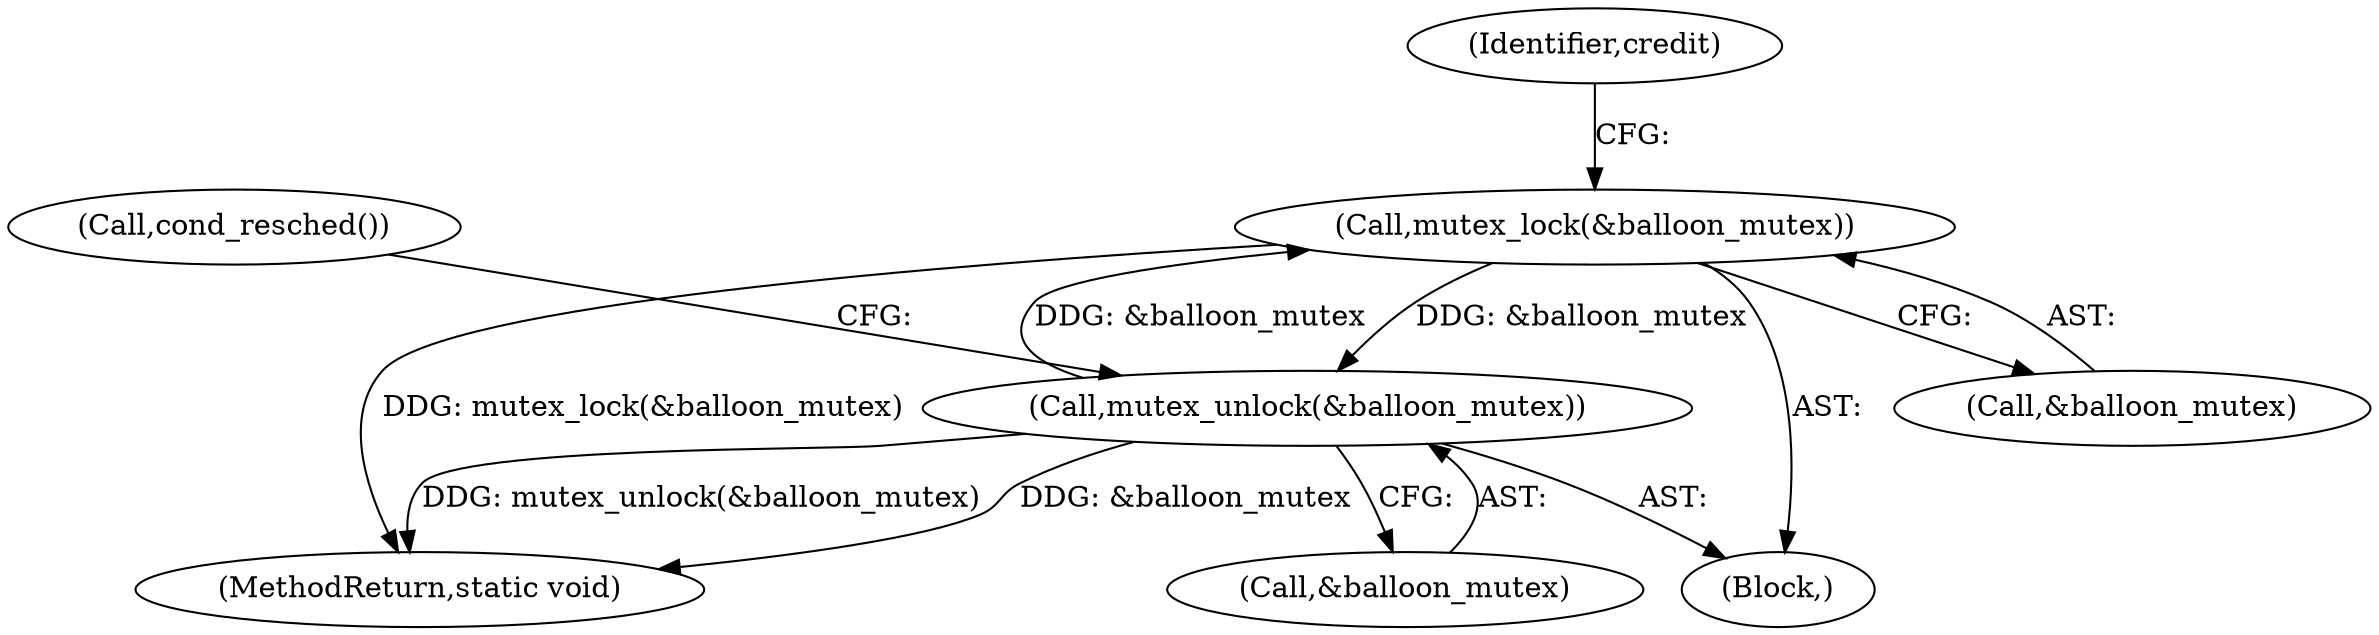 digraph "0_linux_6ef36ab967c71690ebe7e5ef997a8be4da3bc844_1@API" {
"1000111" [label="(Call,mutex_lock(&balloon_mutex))"];
"1000146" [label="(Call,mutex_unlock(&balloon_mutex))"];
"1000111" [label="(Call,mutex_lock(&balloon_mutex))"];
"1000167" [label="(MethodReturn,static void)"];
"1000147" [label="(Call,&balloon_mutex)"];
"1000149" [label="(Call,cond_resched())"];
"1000110" [label="(Block,)"];
"1000146" [label="(Call,mutex_unlock(&balloon_mutex))"];
"1000111" [label="(Call,mutex_lock(&balloon_mutex))"];
"1000115" [label="(Identifier,credit)"];
"1000112" [label="(Call,&balloon_mutex)"];
"1000111" -> "1000110"  [label="AST: "];
"1000111" -> "1000112"  [label="CFG: "];
"1000112" -> "1000111"  [label="AST: "];
"1000115" -> "1000111"  [label="CFG: "];
"1000111" -> "1000167"  [label="DDG: mutex_lock(&balloon_mutex)"];
"1000146" -> "1000111"  [label="DDG: &balloon_mutex"];
"1000111" -> "1000146"  [label="DDG: &balloon_mutex"];
"1000146" -> "1000110"  [label="AST: "];
"1000146" -> "1000147"  [label="CFG: "];
"1000147" -> "1000146"  [label="AST: "];
"1000149" -> "1000146"  [label="CFG: "];
"1000146" -> "1000167"  [label="DDG: mutex_unlock(&balloon_mutex)"];
"1000146" -> "1000167"  [label="DDG: &balloon_mutex"];
}
